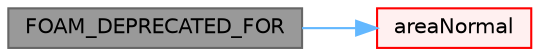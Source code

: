 digraph "FOAM_DEPRECATED_FOR"
{
 // LATEX_PDF_SIZE
  bgcolor="transparent";
  edge [fontname=Helvetica,fontsize=10,labelfontname=Helvetica,labelfontsize=10];
  node [fontname=Helvetica,fontsize=10,shape=box,height=0.2,width=0.4];
  rankdir="LR";
  Node1 [id="Node000001",label="FOAM_DEPRECATED_FOR",height=0.2,width=0.4,color="gray40", fillcolor="grey60", style="filled", fontcolor="black",tooltip=" "];
  Node1 -> Node2 [id="edge1_Node000001_Node000002",color="steelblue1",style="solid",tooltip=" "];
  Node2 [id="Node000002",label="areaNormal",height=0.2,width=0.4,color="red", fillcolor="#FFF0F0", style="filled",URL="$classFoam_1_1face.html#acd3e35132562e3ca71e59b0e8225febe",tooltip=" "];
}
